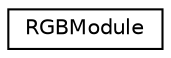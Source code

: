 digraph "Graphical Class Hierarchy"
{
 // LATEX_PDF_SIZE
  edge [fontname="Helvetica",fontsize="10",labelfontname="Helvetica",labelfontsize="10"];
  node [fontname="Helvetica",fontsize="10",shape=record];
  rankdir="LR";
  Node0 [label="RGBModule",height=0.2,width=0.4,color="black", fillcolor="white", style="filled",URL="$classRGBModule.html",tooltip="Class for controlling an RGB LED."];
}
